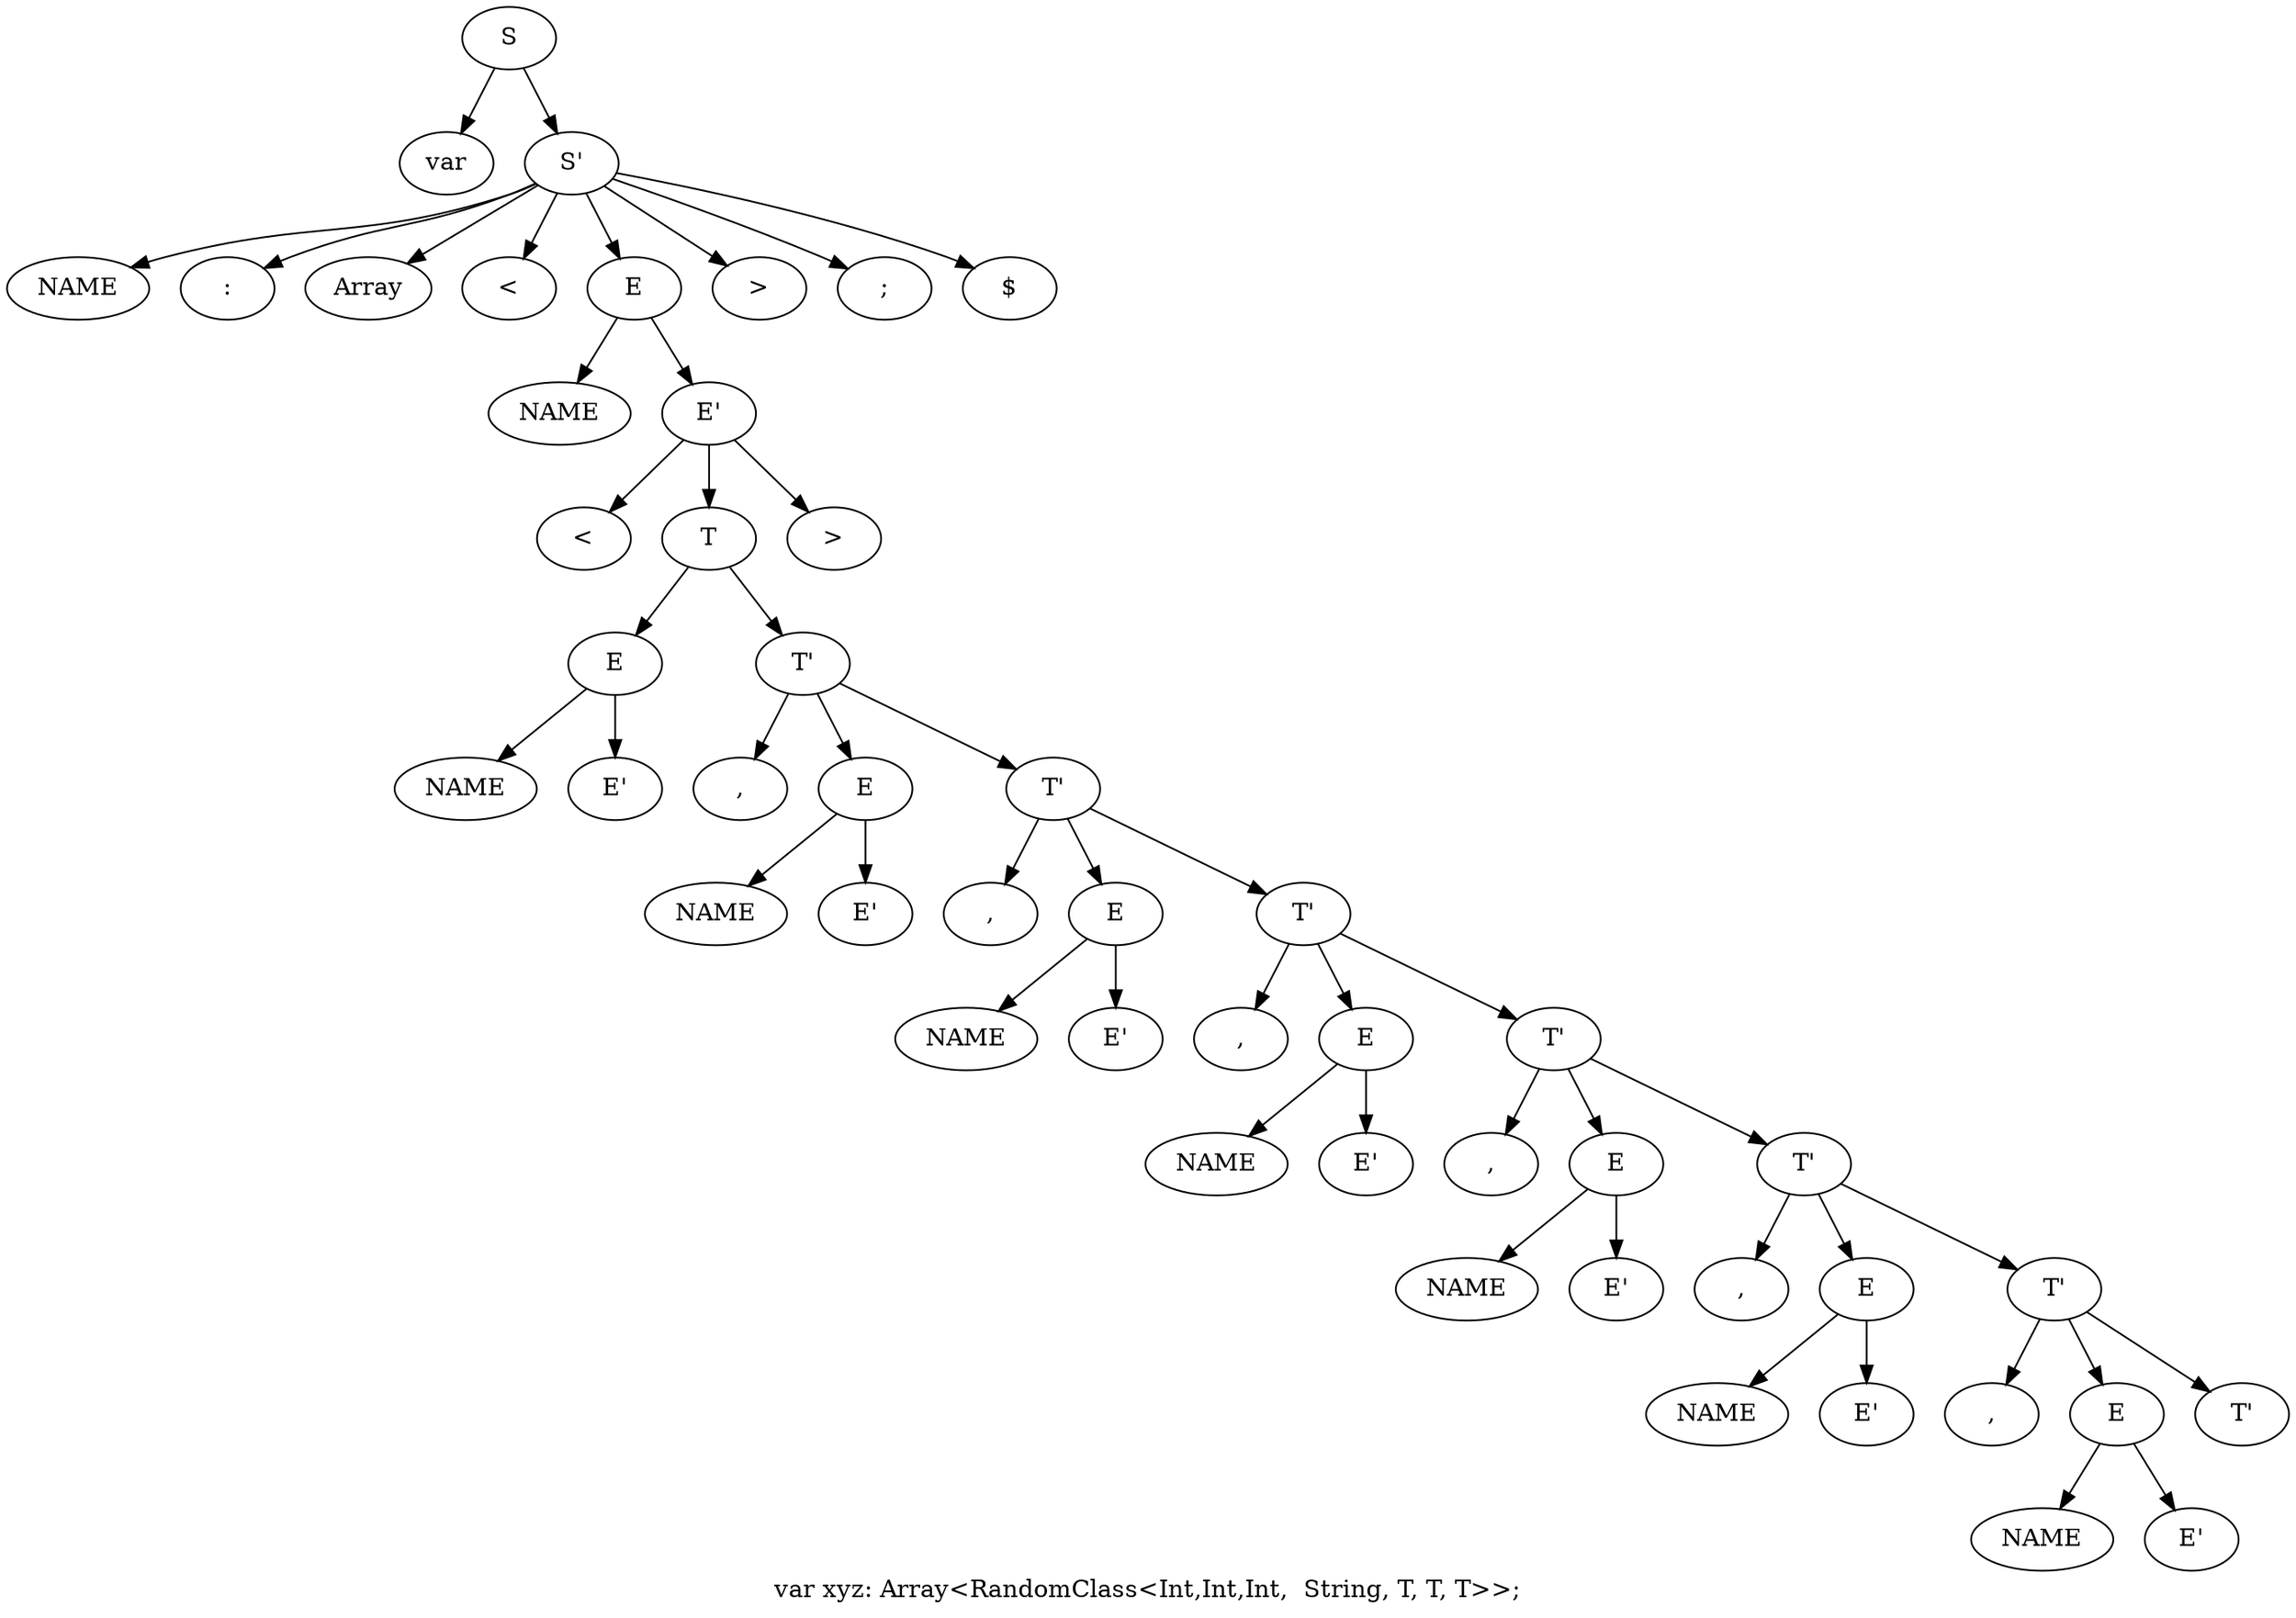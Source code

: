 digraph Tree {
"S124"[label="S"]
"S124" -> "var75";
"S124" -> "S'76";
"var75"[label="var"]
"S'76"[label="S'"]
"S'76" -> "NAME77";
"S'76" -> ":78";
"S'76" -> "Array79";
"S'76" -> "<80";
"S'76" -> "E120";
"S'76" -> ">121";
"S'76" -> ";122";
"S'76" -> "$123";
"NAME77"[label="NAME"]
":78"[label=":"]
"Array79"[label="Array"]
"<80"[label="<"]
"E120"[label="E"]
"E120" -> "NAME81";
"E120" -> "E'82";
"NAME81"[label="NAME"]
"E'82"[label="E'"]
"E'82" -> "<83";
"E'82" -> "T118";
"E'82" -> ">119";
"<83"[label="<"]
"T118"[label="T"]
"T118" -> "E86";
"T118" -> "T'87";
"E86"[label="E"]
"E86" -> "NAME84";
"E86" -> "E'85";
"NAME84"[label="NAME"]
"E'85"[label="E'"]
"T'87"[label="T'"]
"T'87" -> ",88";
"T'87" -> "E91";
"T'87" -> "T'92";
",88"[label=","]
"E91"[label="E"]
"E91" -> "NAME89";
"E91" -> "E'90";
"NAME89"[label="NAME"]
"E'90"[label="E'"]
"T'92"[label="T'"]
"T'92" -> ",93";
"T'92" -> "E96";
"T'92" -> "T'97";
",93"[label=","]
"E96"[label="E"]
"E96" -> "NAME94";
"E96" -> "E'95";
"NAME94"[label="NAME"]
"E'95"[label="E'"]
"T'97"[label="T'"]
"T'97" -> ",98";
"T'97" -> "E101";
"T'97" -> "T'102";
",98"[label=","]
"E101"[label="E"]
"E101" -> "NAME99";
"E101" -> "E'100";
"NAME99"[label="NAME"]
"E'100"[label="E'"]
"T'102"[label="T'"]
"T'102" -> ",103";
"T'102" -> "E106";
"T'102" -> "T'107";
",103"[label=","]
"E106"[label="E"]
"E106" -> "NAME104";
"E106" -> "E'105";
"NAME104"[label="NAME"]
"E'105"[label="E'"]
"T'107"[label="T'"]
"T'107" -> ",108";
"T'107" -> "E111";
"T'107" -> "T'112";
",108"[label=","]
"E111"[label="E"]
"E111" -> "NAME109";
"E111" -> "E'110";
"NAME109"[label="NAME"]
"E'110"[label="E'"]
"T'112"[label="T'"]
"T'112" -> ",113";
"T'112" -> "E116";
"T'112" -> "T'117";
",113"[label=","]
"E116"[label="E"]
"E116" -> "NAME114";
"E116" -> "E'115";
"NAME114"[label="NAME"]
"E'115"[label="E'"]
"T'117"[label="T'"]
">119"[label=">"]
">121"[label=">"]
";122"[label=";"]
"$123"[label="$"]
label="var xyz: Array<RandomClass<Int,Int,Int,  String, T, T, T>>;";
}